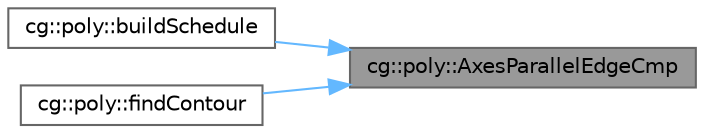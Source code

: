 digraph "cg::poly::AxesParallelEdgeCmp"
{
 // LATEX_PDF_SIZE
  bgcolor="transparent";
  edge [fontname=Helvetica,fontsize=10,labelfontname=Helvetica,labelfontsize=10];
  node [fontname=Helvetica,fontsize=10,shape=box,height=0.2,width=0.4];
  rankdir="RL";
  Node1 [id="Node000001",label="cg::poly::AxesParallelEdgeCmp",height=0.2,width=0.4,color="gray40", fillcolor="grey60", style="filled", fontcolor="black",tooltip=" "];
  Node1 -> Node2 [id="edge1_Node000001_Node000002",dir="back",color="steelblue1",style="solid",tooltip=" "];
  Node2 [id="Node000002",label="cg::poly::buildSchedule",height=0.2,width=0.4,color="grey40", fillcolor="white", style="filled",URL="$namespacecg_1_1poly.html#a2577e5d35a9793980fd4a8d438001c4e",tooltip=" "];
  Node1 -> Node3 [id="edge2_Node000001_Node000003",dir="back",color="steelblue1",style="solid",tooltip=" "];
  Node3 [id="Node000003",label="cg::poly::findContour",height=0.2,width=0.4,color="grey40", fillcolor="white", style="filled",URL="$namespacecg_1_1poly.html#a3794d6f3ebb71b15e30e629b11103db3",tooltip=" "];
}
